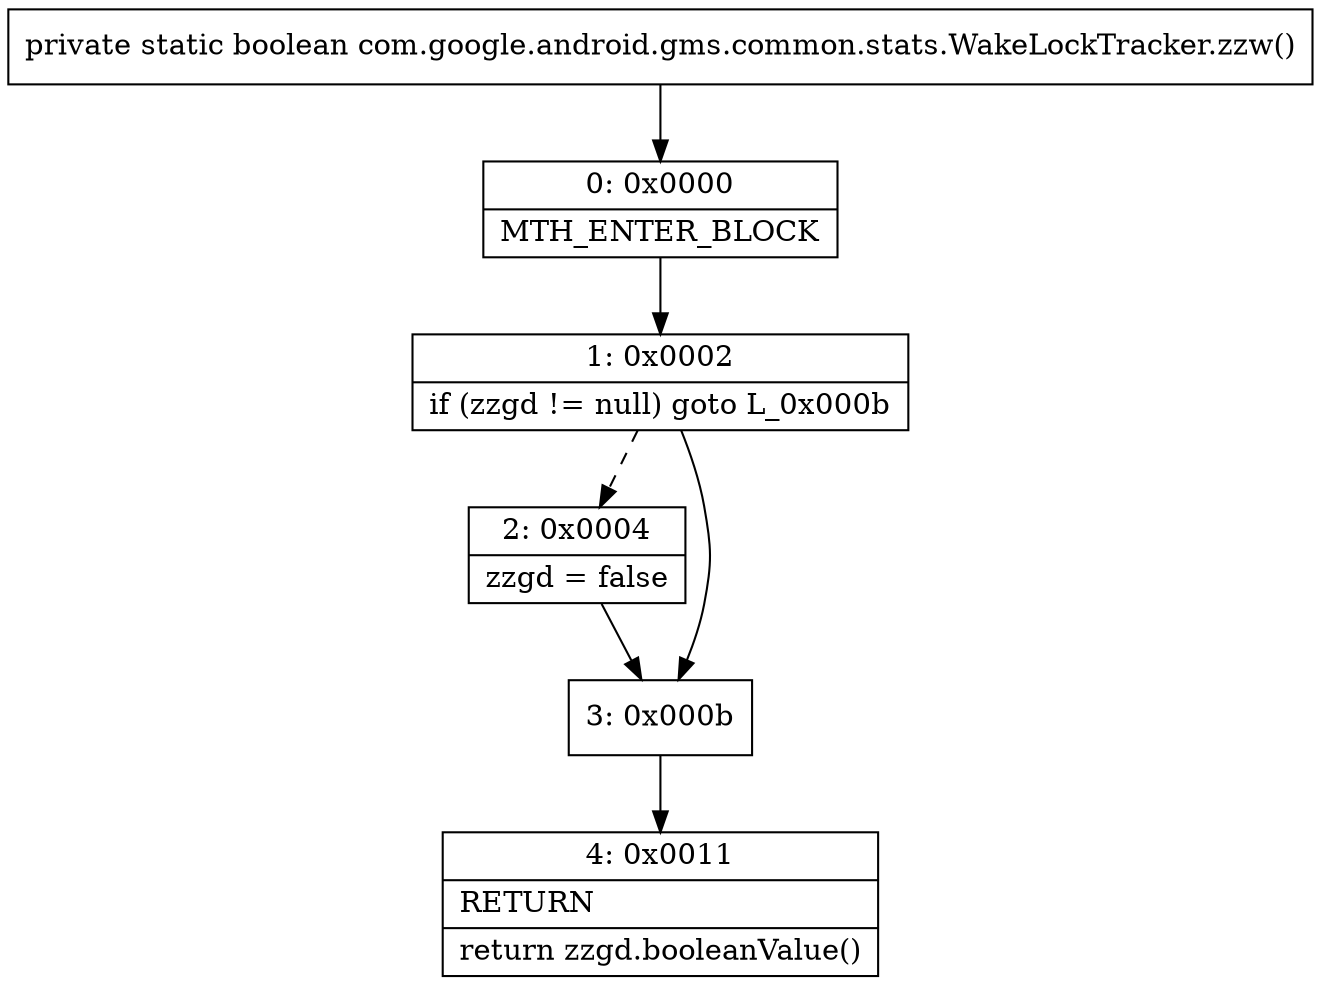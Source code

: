 digraph "CFG forcom.google.android.gms.common.stats.WakeLockTracker.zzw()Z" {
Node_0 [shape=record,label="{0\:\ 0x0000|MTH_ENTER_BLOCK\l}"];
Node_1 [shape=record,label="{1\:\ 0x0002|if (zzgd != null) goto L_0x000b\l}"];
Node_2 [shape=record,label="{2\:\ 0x0004|zzgd = false\l}"];
Node_3 [shape=record,label="{3\:\ 0x000b}"];
Node_4 [shape=record,label="{4\:\ 0x0011|RETURN\l|return zzgd.booleanValue()\l}"];
MethodNode[shape=record,label="{private static boolean com.google.android.gms.common.stats.WakeLockTracker.zzw() }"];
MethodNode -> Node_0;
Node_0 -> Node_1;
Node_1 -> Node_2[style=dashed];
Node_1 -> Node_3;
Node_2 -> Node_3;
Node_3 -> Node_4;
}

